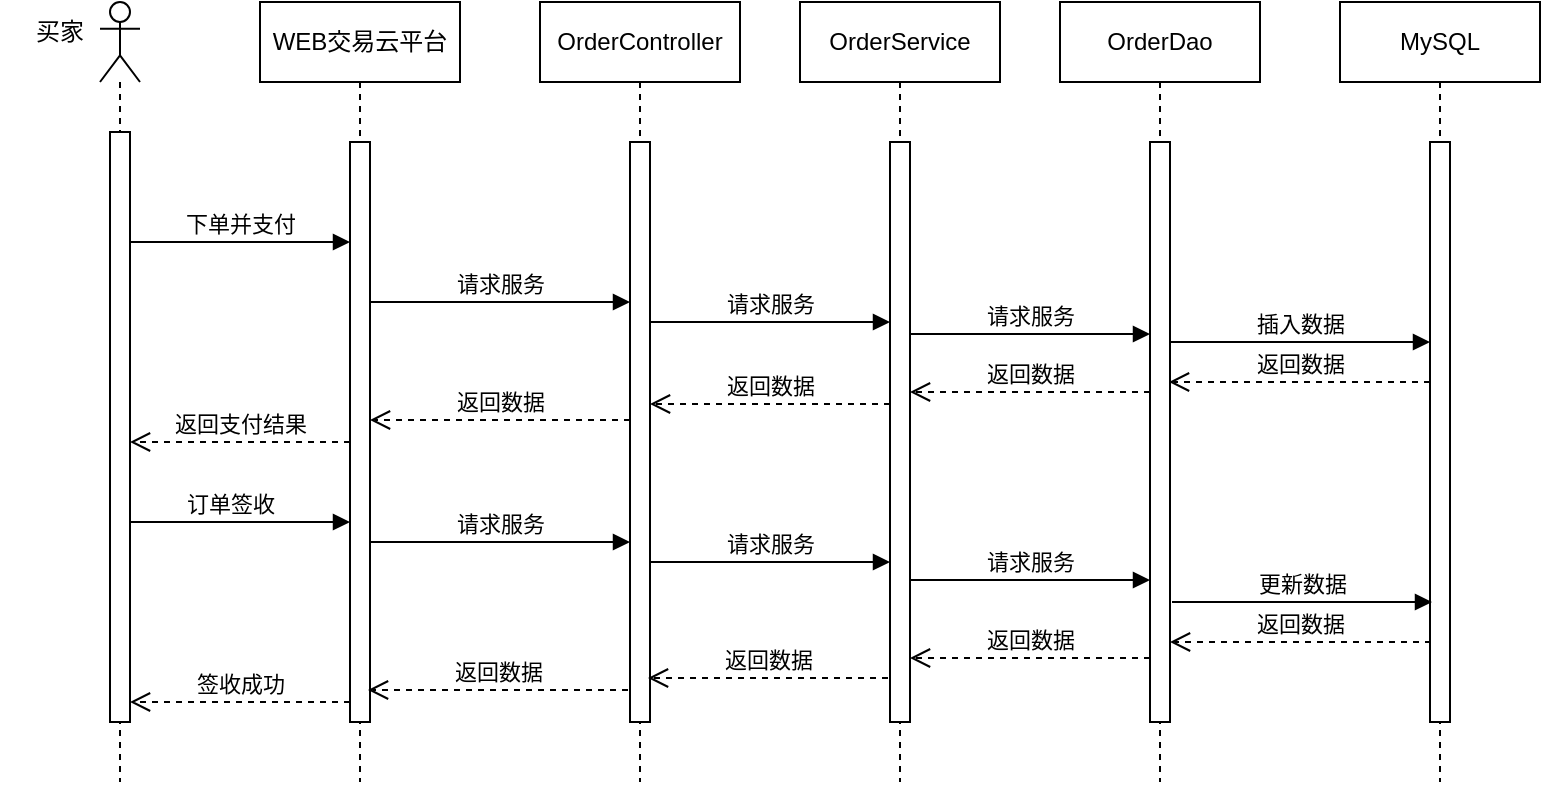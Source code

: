 <mxfile version="21.2.9" type="github">
  <diagram name="Page-1" id="Zv53tL02O57ZpJaGrIyd">
    <mxGraphModel dx="954" dy="615" grid="1" gridSize="10" guides="1" tooltips="1" connect="1" arrows="1" fold="1" page="1" pageScale="1" pageWidth="827" pageHeight="1169" math="0" shadow="0">
      <root>
        <mxCell id="0" />
        <mxCell id="1" parent="0" />
        <mxCell id="fNsMaFNwMK3S7i_xp2Tu-1" value="WEB交易云平台" style="shape=umlLifeline;perimeter=lifelinePerimeter;whiteSpace=wrap;html=1;container=0;dropTarget=0;collapsible=0;recursiveResize=0;outlineConnect=0;portConstraint=eastwest;newEdgeStyle={&quot;edgeStyle&quot;:&quot;elbowEdgeStyle&quot;,&quot;elbow&quot;:&quot;vertical&quot;,&quot;curved&quot;:0,&quot;rounded&quot;:0};" vertex="1" parent="1">
          <mxGeometry x="170" y="40" width="100" height="390" as="geometry" />
        </mxCell>
        <mxCell id="fNsMaFNwMK3S7i_xp2Tu-2" value="" style="html=1;points=[];perimeter=orthogonalPerimeter;outlineConnect=0;targetShapes=umlLifeline;portConstraint=eastwest;newEdgeStyle={&quot;edgeStyle&quot;:&quot;elbowEdgeStyle&quot;,&quot;elbow&quot;:&quot;vertical&quot;,&quot;curved&quot;:0,&quot;rounded&quot;:0};" vertex="1" parent="fNsMaFNwMK3S7i_xp2Tu-1">
          <mxGeometry x="45" y="70" width="10" height="290" as="geometry" />
        </mxCell>
        <mxCell id="fNsMaFNwMK3S7i_xp2Tu-3" value="OrderController" style="shape=umlLifeline;perimeter=lifelinePerimeter;whiteSpace=wrap;html=1;container=0;dropTarget=0;collapsible=0;recursiveResize=0;outlineConnect=0;portConstraint=eastwest;newEdgeStyle={&quot;edgeStyle&quot;:&quot;elbowEdgeStyle&quot;,&quot;elbow&quot;:&quot;vertical&quot;,&quot;curved&quot;:0,&quot;rounded&quot;:0};" vertex="1" parent="1">
          <mxGeometry x="310" y="40" width="100" height="390" as="geometry" />
        </mxCell>
        <mxCell id="fNsMaFNwMK3S7i_xp2Tu-4" value="" style="html=1;points=[];perimeter=orthogonalPerimeter;outlineConnect=0;targetShapes=umlLifeline;portConstraint=eastwest;newEdgeStyle={&quot;edgeStyle&quot;:&quot;elbowEdgeStyle&quot;,&quot;elbow&quot;:&quot;vertical&quot;,&quot;curved&quot;:0,&quot;rounded&quot;:0};" vertex="1" parent="fNsMaFNwMK3S7i_xp2Tu-3">
          <mxGeometry x="45" y="70" width="10" height="290" as="geometry" />
        </mxCell>
        <mxCell id="fNsMaFNwMK3S7i_xp2Tu-5" value="请求服务" style="html=1;verticalAlign=bottom;endArrow=block;edgeStyle=elbowEdgeStyle;elbow=vertical;curved=0;rounded=0;" edge="1" parent="1" source="fNsMaFNwMK3S7i_xp2Tu-2" target="fNsMaFNwMK3S7i_xp2Tu-4">
          <mxGeometry relative="1" as="geometry">
            <mxPoint x="335" y="130" as="sourcePoint" />
            <Array as="points">
              <mxPoint x="310" y="190" />
              <mxPoint x="320" y="120" />
            </Array>
          </mxGeometry>
        </mxCell>
        <mxCell id="fNsMaFNwMK3S7i_xp2Tu-6" value="返回数据" style="html=1;verticalAlign=bottom;endArrow=open;dashed=1;endSize=8;edgeStyle=elbowEdgeStyle;elbow=vertical;curved=0;rounded=0;" edge="1" parent="1">
          <mxGeometry relative="1" as="geometry">
            <mxPoint x="225" y="249" as="targetPoint" />
            <Array as="points">
              <mxPoint x="300" y="249" />
              <mxPoint x="250" y="239" />
              <mxPoint x="330" y="299" />
            </Array>
            <mxPoint x="355" y="249" as="sourcePoint" />
          </mxGeometry>
        </mxCell>
        <mxCell id="fNsMaFNwMK3S7i_xp2Tu-7" value="" style="shape=umlLifeline;perimeter=lifelinePerimeter;whiteSpace=wrap;html=1;container=1;dropTarget=0;collapsible=0;recursiveResize=0;outlineConnect=0;portConstraint=eastwest;newEdgeStyle={&quot;edgeStyle&quot;:&quot;elbowEdgeStyle&quot;,&quot;elbow&quot;:&quot;vertical&quot;,&quot;curved&quot;:0,&quot;rounded&quot;:0};participant=umlActor;" vertex="1" parent="1">
          <mxGeometry x="90" y="40" width="20" height="390" as="geometry" />
        </mxCell>
        <mxCell id="fNsMaFNwMK3S7i_xp2Tu-8" value="买家" style="text;html=1;strokeColor=none;fillColor=none;align=center;verticalAlign=middle;whiteSpace=wrap;rounded=0;" vertex="1" parent="1">
          <mxGeometry x="40" y="40" width="60" height="30" as="geometry" />
        </mxCell>
        <mxCell id="fNsMaFNwMK3S7i_xp2Tu-9" value="" style="rounded=0;whiteSpace=wrap;html=1;" vertex="1" parent="1">
          <mxGeometry x="95" y="105" width="10" height="295" as="geometry" />
        </mxCell>
        <mxCell id="fNsMaFNwMK3S7i_xp2Tu-10" value="下单并支付" style="html=1;verticalAlign=bottom;endArrow=block;edgeStyle=elbowEdgeStyle;elbow=vertical;curved=0;rounded=0;" edge="1" parent="1" target="fNsMaFNwMK3S7i_xp2Tu-2">
          <mxGeometry x="0.154" width="80" relative="1" as="geometry">
            <mxPoint x="105" y="180" as="sourcePoint" />
            <mxPoint x="220" y="180" as="targetPoint" />
            <Array as="points">
              <mxPoint x="140" y="160" />
              <mxPoint x="140" y="140" />
            </Array>
            <mxPoint as="offset" />
          </mxGeometry>
        </mxCell>
        <mxCell id="fNsMaFNwMK3S7i_xp2Tu-11" value="返回支付结果" style="html=1;verticalAlign=bottom;endArrow=open;dashed=1;endSize=8;edgeStyle=elbowEdgeStyle;elbow=vertical;curved=0;rounded=0;" edge="1" parent="1">
          <mxGeometry relative="1" as="geometry">
            <mxPoint x="215" y="260" as="sourcePoint" />
            <mxPoint x="105" y="260" as="targetPoint" />
            <Array as="points">
              <mxPoint x="200" y="260" />
              <mxPoint x="120" y="260" />
            </Array>
          </mxGeometry>
        </mxCell>
        <mxCell id="fNsMaFNwMK3S7i_xp2Tu-12" value="OrderService" style="shape=umlLifeline;perimeter=lifelinePerimeter;whiteSpace=wrap;html=1;container=0;dropTarget=0;collapsible=0;recursiveResize=0;outlineConnect=0;portConstraint=eastwest;newEdgeStyle={&quot;edgeStyle&quot;:&quot;elbowEdgeStyle&quot;,&quot;elbow&quot;:&quot;vertical&quot;,&quot;curved&quot;:0,&quot;rounded&quot;:0};" vertex="1" parent="1">
          <mxGeometry x="440" y="40" width="100" height="390" as="geometry" />
        </mxCell>
        <mxCell id="fNsMaFNwMK3S7i_xp2Tu-13" value="" style="html=1;points=[];perimeter=orthogonalPerimeter;outlineConnect=0;targetShapes=umlLifeline;portConstraint=eastwest;newEdgeStyle={&quot;edgeStyle&quot;:&quot;elbowEdgeStyle&quot;,&quot;elbow&quot;:&quot;vertical&quot;,&quot;curved&quot;:0,&quot;rounded&quot;:0};" vertex="1" parent="fNsMaFNwMK3S7i_xp2Tu-12">
          <mxGeometry x="45" y="70" width="10" height="290" as="geometry" />
        </mxCell>
        <mxCell id="fNsMaFNwMK3S7i_xp2Tu-14" value="OrderDao" style="shape=umlLifeline;perimeter=lifelinePerimeter;whiteSpace=wrap;html=1;container=0;dropTarget=0;collapsible=0;recursiveResize=0;outlineConnect=0;portConstraint=eastwest;newEdgeStyle={&quot;edgeStyle&quot;:&quot;elbowEdgeStyle&quot;,&quot;elbow&quot;:&quot;vertical&quot;,&quot;curved&quot;:0,&quot;rounded&quot;:0};" vertex="1" parent="1">
          <mxGeometry x="570" y="40" width="100" height="390" as="geometry" />
        </mxCell>
        <mxCell id="fNsMaFNwMK3S7i_xp2Tu-15" value="" style="html=1;points=[];perimeter=orthogonalPerimeter;outlineConnect=0;targetShapes=umlLifeline;portConstraint=eastwest;newEdgeStyle={&quot;edgeStyle&quot;:&quot;elbowEdgeStyle&quot;,&quot;elbow&quot;:&quot;vertical&quot;,&quot;curved&quot;:0,&quot;rounded&quot;:0};" vertex="1" parent="fNsMaFNwMK3S7i_xp2Tu-14">
          <mxGeometry x="45" y="70" width="10" height="290" as="geometry" />
        </mxCell>
        <mxCell id="fNsMaFNwMK3S7i_xp2Tu-16" value="MySQL" style="shape=umlLifeline;perimeter=lifelinePerimeter;whiteSpace=wrap;html=1;container=0;dropTarget=0;collapsible=0;recursiveResize=0;outlineConnect=0;portConstraint=eastwest;newEdgeStyle={&quot;edgeStyle&quot;:&quot;elbowEdgeStyle&quot;,&quot;elbow&quot;:&quot;vertical&quot;,&quot;curved&quot;:0,&quot;rounded&quot;:0};" vertex="1" parent="1">
          <mxGeometry x="710" y="40" width="100" height="390" as="geometry" />
        </mxCell>
        <mxCell id="fNsMaFNwMK3S7i_xp2Tu-17" value="" style="html=1;points=[];perimeter=orthogonalPerimeter;outlineConnect=0;targetShapes=umlLifeline;portConstraint=eastwest;newEdgeStyle={&quot;edgeStyle&quot;:&quot;elbowEdgeStyle&quot;,&quot;elbow&quot;:&quot;vertical&quot;,&quot;curved&quot;:0,&quot;rounded&quot;:0};" vertex="1" parent="fNsMaFNwMK3S7i_xp2Tu-16">
          <mxGeometry x="45" y="70" width="10" height="290" as="geometry" />
        </mxCell>
        <mxCell id="fNsMaFNwMK3S7i_xp2Tu-18" value="订单签收" style="html=1;verticalAlign=bottom;endArrow=block;edgeStyle=elbowEdgeStyle;elbow=vertical;curved=0;rounded=0;" edge="1" parent="1" target="fNsMaFNwMK3S7i_xp2Tu-2">
          <mxGeometry width="80" relative="1" as="geometry">
            <mxPoint x="105" y="290" as="sourcePoint" />
            <mxPoint x="210" y="290" as="targetPoint" />
            <Array as="points">
              <mxPoint x="140" y="300" />
              <mxPoint x="160" y="280" />
            </Array>
          </mxGeometry>
        </mxCell>
        <mxCell id="fNsMaFNwMK3S7i_xp2Tu-19" value="请求服务" style="html=1;verticalAlign=bottom;endArrow=block;edgeStyle=elbowEdgeStyle;elbow=vertical;curved=0;rounded=0;" edge="1" parent="1" source="fNsMaFNwMK3S7i_xp2Tu-4" target="fNsMaFNwMK3S7i_xp2Tu-13">
          <mxGeometry relative="1" as="geometry">
            <mxPoint x="370" y="200" as="sourcePoint" />
            <Array as="points">
              <mxPoint x="445" y="200" />
              <mxPoint x="455" y="130" />
            </Array>
            <mxPoint x="490" y="200" as="targetPoint" />
          </mxGeometry>
        </mxCell>
        <mxCell id="fNsMaFNwMK3S7i_xp2Tu-20" value="请求服务" style="html=1;verticalAlign=bottom;endArrow=block;edgeStyle=elbowEdgeStyle;elbow=vertical;curved=0;rounded=0;" edge="1" parent="1">
          <mxGeometry relative="1" as="geometry">
            <mxPoint x="495" y="206" as="sourcePoint" />
            <Array as="points">
              <mxPoint x="570" y="206" />
              <mxPoint x="580" y="136" />
            </Array>
            <mxPoint x="615" y="206" as="targetPoint" />
          </mxGeometry>
        </mxCell>
        <mxCell id="fNsMaFNwMK3S7i_xp2Tu-21" value="插入数据" style="html=1;verticalAlign=bottom;endArrow=block;edgeStyle=elbowEdgeStyle;elbow=vertical;curved=0;rounded=0;" edge="1" parent="1" source="fNsMaFNwMK3S7i_xp2Tu-15" target="fNsMaFNwMK3S7i_xp2Tu-17">
          <mxGeometry relative="1" as="geometry">
            <mxPoint x="630" y="210" as="sourcePoint" />
            <Array as="points">
              <mxPoint x="695" y="210" />
              <mxPoint x="705" y="140" />
            </Array>
            <mxPoint x="740" y="210" as="targetPoint" />
            <mxPoint as="offset" />
          </mxGeometry>
        </mxCell>
        <mxCell id="fNsMaFNwMK3S7i_xp2Tu-22" value="返回数据" style="html=1;verticalAlign=bottom;endArrow=open;dashed=1;endSize=8;edgeStyle=elbowEdgeStyle;elbow=vertical;curved=0;rounded=0;" edge="1" parent="1" source="fNsMaFNwMK3S7i_xp2Tu-17">
          <mxGeometry relative="1" as="geometry">
            <mxPoint x="624.5" y="230" as="targetPoint" />
            <Array as="points">
              <mxPoint x="700" y="230" />
              <mxPoint x="650" y="220" />
              <mxPoint x="730" y="280" />
            </Array>
            <mxPoint x="750" y="230" as="sourcePoint" />
          </mxGeometry>
        </mxCell>
        <mxCell id="fNsMaFNwMK3S7i_xp2Tu-23" value="返回数据" style="html=1;verticalAlign=bottom;endArrow=open;dashed=1;endSize=8;edgeStyle=elbowEdgeStyle;elbow=vertical;curved=0;rounded=0;" edge="1" parent="1">
          <mxGeometry relative="1" as="geometry">
            <mxPoint x="495" y="235" as="targetPoint" />
            <Array as="points">
              <mxPoint x="575.5" y="235" />
              <mxPoint x="525.5" y="225" />
              <mxPoint x="605.5" y="285" />
            </Array>
            <mxPoint x="615" y="235" as="sourcePoint" />
          </mxGeometry>
        </mxCell>
        <mxCell id="fNsMaFNwMK3S7i_xp2Tu-24" value="返回数据" style="html=1;verticalAlign=bottom;endArrow=open;dashed=1;endSize=8;edgeStyle=elbowEdgeStyle;elbow=vertical;curved=0;rounded=0;" edge="1" parent="1">
          <mxGeometry relative="1" as="geometry">
            <mxPoint x="365" y="241" as="targetPoint" />
            <Array as="points">
              <mxPoint x="450.5" y="241" />
              <mxPoint x="400.5" y="231" />
              <mxPoint x="480.5" y="291" />
            </Array>
            <mxPoint x="485" y="241" as="sourcePoint" />
          </mxGeometry>
        </mxCell>
        <mxCell id="fNsMaFNwMK3S7i_xp2Tu-25" value="请求服务" style="html=1;verticalAlign=bottom;endArrow=block;edgeStyle=elbowEdgeStyle;elbow=vertical;curved=0;rounded=0;" edge="1" parent="1">
          <mxGeometry relative="1" as="geometry">
            <mxPoint x="225" y="310" as="sourcePoint" />
            <Array as="points">
              <mxPoint x="310" y="310" />
              <mxPoint x="320" y="240" />
            </Array>
            <mxPoint x="355" y="310" as="targetPoint" />
          </mxGeometry>
        </mxCell>
        <mxCell id="fNsMaFNwMK3S7i_xp2Tu-26" value="请求服务" style="html=1;verticalAlign=bottom;endArrow=block;edgeStyle=elbowEdgeStyle;elbow=vertical;curved=0;rounded=0;" edge="1" parent="1">
          <mxGeometry relative="1" as="geometry">
            <mxPoint x="365" y="320" as="sourcePoint" />
            <Array as="points">
              <mxPoint x="445" y="320" />
              <mxPoint x="455" y="250" />
            </Array>
            <mxPoint x="485" y="320" as="targetPoint" />
          </mxGeometry>
        </mxCell>
        <mxCell id="fNsMaFNwMK3S7i_xp2Tu-27" value="请求服务" style="html=1;verticalAlign=bottom;endArrow=block;edgeStyle=elbowEdgeStyle;elbow=vertical;curved=0;rounded=0;" edge="1" parent="1">
          <mxGeometry relative="1" as="geometry">
            <mxPoint x="495" y="329" as="sourcePoint" />
            <Array as="points">
              <mxPoint x="570" y="329" />
              <mxPoint x="580" y="259" />
            </Array>
            <mxPoint x="615" y="329" as="targetPoint" />
          </mxGeometry>
        </mxCell>
        <mxCell id="fNsMaFNwMK3S7i_xp2Tu-28" value="更新数据" style="html=1;verticalAlign=bottom;endArrow=block;edgeStyle=elbowEdgeStyle;elbow=vertical;curved=0;rounded=0;" edge="1" parent="1">
          <mxGeometry relative="1" as="geometry">
            <mxPoint x="626" y="340" as="sourcePoint" />
            <Array as="points">
              <mxPoint x="696" y="340" />
              <mxPoint x="706" y="270" />
            </Array>
            <mxPoint x="756" y="340" as="targetPoint" />
          </mxGeometry>
        </mxCell>
        <mxCell id="fNsMaFNwMK3S7i_xp2Tu-29" value="返回数据" style="html=1;verticalAlign=bottom;endArrow=open;dashed=1;endSize=8;edgeStyle=elbowEdgeStyle;elbow=vertical;curved=0;rounded=0;" edge="1" parent="1">
          <mxGeometry relative="1" as="geometry">
            <mxPoint x="625" y="360" as="targetPoint" />
            <Array as="points">
              <mxPoint x="700.5" y="360" />
              <mxPoint x="650.5" y="350" />
              <mxPoint x="730.5" y="410" />
            </Array>
            <mxPoint x="755.5" y="360" as="sourcePoint" />
          </mxGeometry>
        </mxCell>
        <mxCell id="fNsMaFNwMK3S7i_xp2Tu-30" value="返回数据" style="html=1;verticalAlign=bottom;endArrow=open;dashed=1;endSize=8;edgeStyle=elbowEdgeStyle;elbow=vertical;curved=0;rounded=0;" edge="1" parent="1">
          <mxGeometry relative="1" as="geometry">
            <mxPoint x="495" y="368" as="targetPoint" />
            <Array as="points">
              <mxPoint x="575.5" y="368" />
              <mxPoint x="525.5" y="358" />
              <mxPoint x="605.5" y="418" />
            </Array>
            <mxPoint x="615" y="368" as="sourcePoint" />
          </mxGeometry>
        </mxCell>
        <mxCell id="fNsMaFNwMK3S7i_xp2Tu-31" value="返回数据" style="html=1;verticalAlign=bottom;endArrow=open;dashed=1;endSize=8;edgeStyle=elbowEdgeStyle;elbow=vertical;curved=0;rounded=0;" edge="1" parent="1">
          <mxGeometry relative="1" as="geometry">
            <mxPoint x="364" y="378" as="targetPoint" />
            <Array as="points">
              <mxPoint x="449.5" y="378" />
              <mxPoint x="399.5" y="368" />
              <mxPoint x="479.5" y="428" />
            </Array>
            <mxPoint x="484" y="378" as="sourcePoint" />
          </mxGeometry>
        </mxCell>
        <mxCell id="fNsMaFNwMK3S7i_xp2Tu-32" value="返回数据" style="html=1;verticalAlign=bottom;endArrow=open;dashed=1;endSize=8;edgeStyle=elbowEdgeStyle;elbow=vertical;curved=0;rounded=0;" edge="1" parent="1">
          <mxGeometry relative="1" as="geometry">
            <mxPoint x="224" y="384" as="targetPoint" />
            <Array as="points">
              <mxPoint x="299" y="384" />
              <mxPoint x="249" y="374" />
              <mxPoint x="329" y="434" />
            </Array>
            <mxPoint x="354" y="384" as="sourcePoint" />
          </mxGeometry>
        </mxCell>
        <mxCell id="fNsMaFNwMK3S7i_xp2Tu-33" value="签收成功" style="html=1;verticalAlign=bottom;endArrow=open;dashed=1;endSize=8;edgeStyle=elbowEdgeStyle;elbow=vertical;curved=0;rounded=0;" edge="1" parent="1">
          <mxGeometry relative="1" as="geometry">
            <mxPoint x="215" y="390" as="sourcePoint" />
            <mxPoint x="105" y="390" as="targetPoint" />
            <Array as="points">
              <mxPoint x="200" y="390" />
              <mxPoint x="120" y="390" />
            </Array>
            <mxPoint as="offset" />
          </mxGeometry>
        </mxCell>
      </root>
    </mxGraphModel>
  </diagram>
</mxfile>
